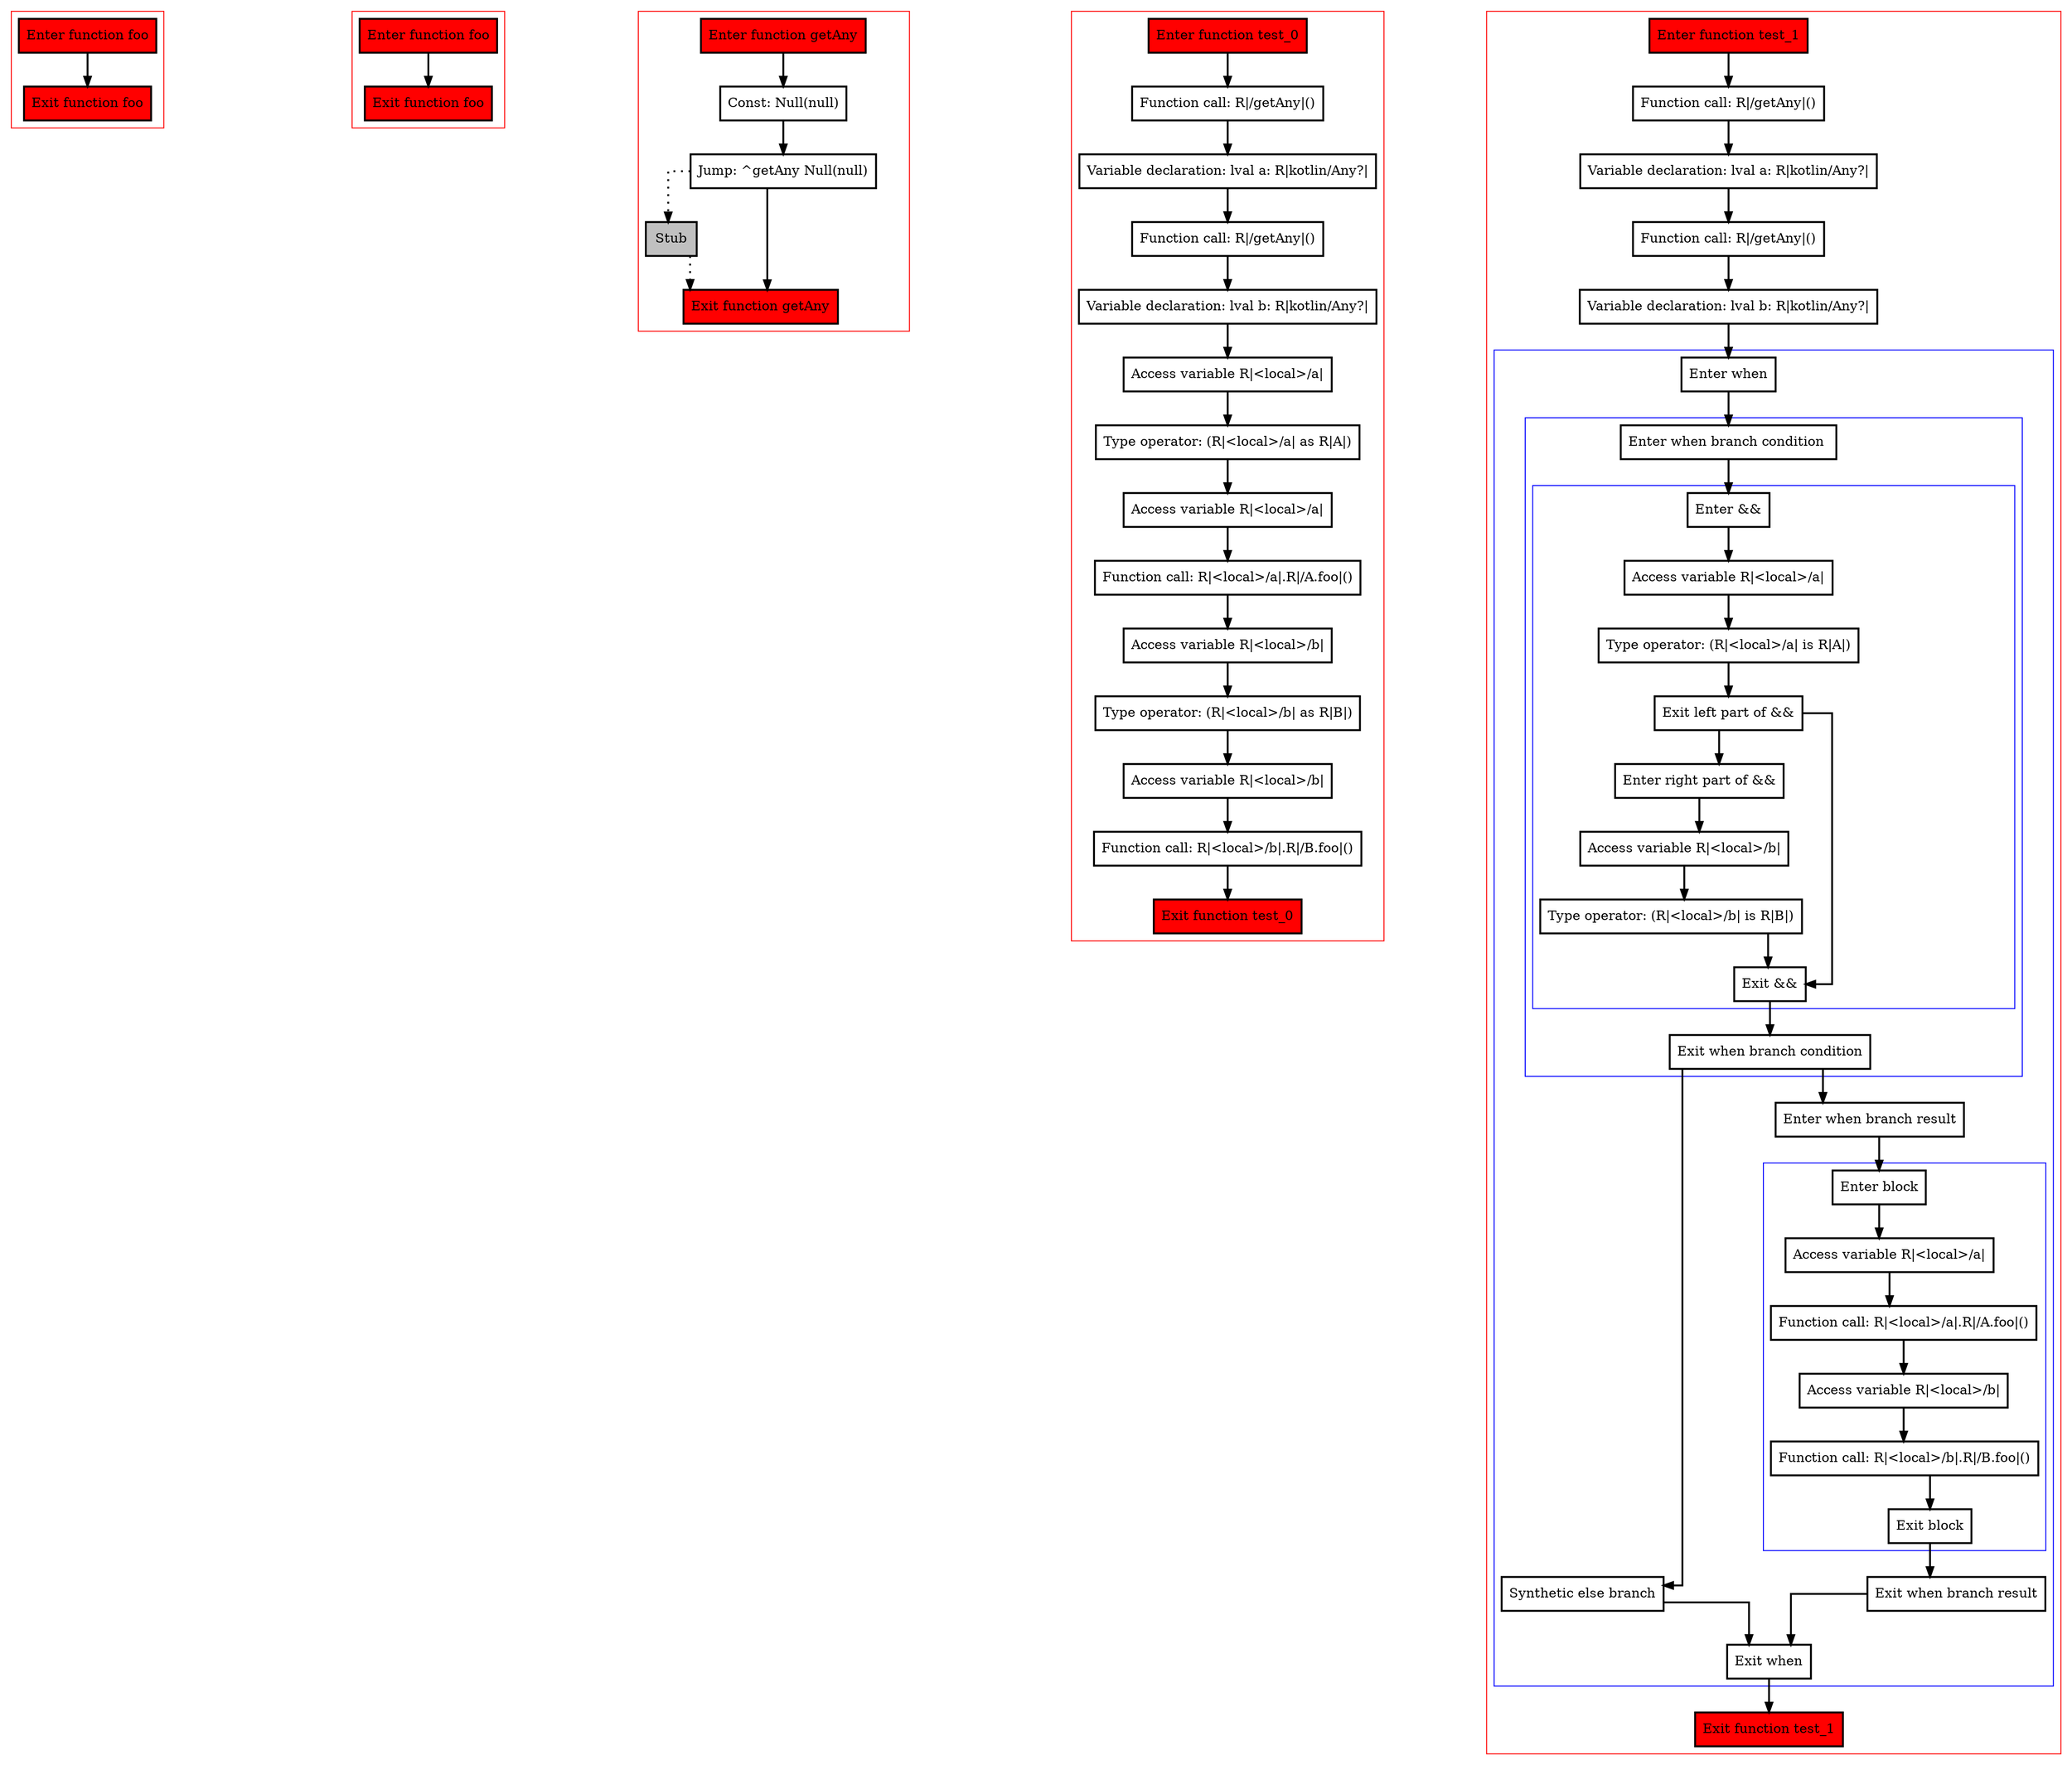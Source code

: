 digraph multipleCasts_kt {
    graph [splines=ortho nodesep=3]
    node [shape=box penwidth=2]
    edge [penwidth=2]

    subgraph cluster_0 {
        color=red
        0 [label="Enter function foo" style="filled" fillcolor=red];
        1 [label="Exit function foo" style="filled" fillcolor=red];
    }

    0 -> {1};

    subgraph cluster_1 {
        color=red
        2 [label="Enter function foo" style="filled" fillcolor=red];
        3 [label="Exit function foo" style="filled" fillcolor=red];
    }

    2 -> {3};

    subgraph cluster_2 {
        color=red
        4 [label="Enter function getAny" style="filled" fillcolor=red];
        5 [label="Const: Null(null)"];
        6 [label="Jump: ^getAny Null(null)"];
        7 [label="Stub" style="filled" fillcolor=gray];
        8 [label="Exit function getAny" style="filled" fillcolor=red];
    }

    4 -> {5};
    5 -> {6};
    6 -> {8};
    6 -> {7} [style=dotted];
    7 -> {8} [style=dotted];

    subgraph cluster_3 {
        color=red
        9 [label="Enter function test_0" style="filled" fillcolor=red];
        10 [label="Function call: R|/getAny|()"];
        11 [label="Variable declaration: lval a: R|kotlin/Any?|"];
        12 [label="Function call: R|/getAny|()"];
        13 [label="Variable declaration: lval b: R|kotlin/Any?|"];
        14 [label="Access variable R|<local>/a|"];
        15 [label="Type operator: (R|<local>/a| as R|A|)"];
        16 [label="Access variable R|<local>/a|"];
        17 [label="Function call: R|<local>/a|.R|/A.foo|()"];
        18 [label="Access variable R|<local>/b|"];
        19 [label="Type operator: (R|<local>/b| as R|B|)"];
        20 [label="Access variable R|<local>/b|"];
        21 [label="Function call: R|<local>/b|.R|/B.foo|()"];
        22 [label="Exit function test_0" style="filled" fillcolor=red];
    }

    9 -> {10};
    10 -> {11};
    11 -> {12};
    12 -> {13};
    13 -> {14};
    14 -> {15};
    15 -> {16};
    16 -> {17};
    17 -> {18};
    18 -> {19};
    19 -> {20};
    20 -> {21};
    21 -> {22};

    subgraph cluster_4 {
        color=red
        23 [label="Enter function test_1" style="filled" fillcolor=red];
        24 [label="Function call: R|/getAny|()"];
        25 [label="Variable declaration: lval a: R|kotlin/Any?|"];
        26 [label="Function call: R|/getAny|()"];
        27 [label="Variable declaration: lval b: R|kotlin/Any?|"];
        subgraph cluster_5 {
            color=blue
            28 [label="Enter when"];
            subgraph cluster_6 {
                color=blue
                29 [label="Enter when branch condition "];
                subgraph cluster_7 {
                    color=blue
                    30 [label="Enter &&"];
                    31 [label="Access variable R|<local>/a|"];
                    32 [label="Type operator: (R|<local>/a| is R|A|)"];
                    33 [label="Exit left part of &&"];
                    34 [label="Enter right part of &&"];
                    35 [label="Access variable R|<local>/b|"];
                    36 [label="Type operator: (R|<local>/b| is R|B|)"];
                    37 [label="Exit &&"];
                }
                38 [label="Exit when branch condition"];
            }
            39 [label="Synthetic else branch"];
            40 [label="Enter when branch result"];
            subgraph cluster_8 {
                color=blue
                41 [label="Enter block"];
                42 [label="Access variable R|<local>/a|"];
                43 [label="Function call: R|<local>/a|.R|/A.foo|()"];
                44 [label="Access variable R|<local>/b|"];
                45 [label="Function call: R|<local>/b|.R|/B.foo|()"];
                46 [label="Exit block"];
            }
            47 [label="Exit when branch result"];
            48 [label="Exit when"];
        }
        49 [label="Exit function test_1" style="filled" fillcolor=red];
    }

    23 -> {24};
    24 -> {25};
    25 -> {26};
    26 -> {27};
    27 -> {28};
    28 -> {29};
    29 -> {30};
    30 -> {31};
    31 -> {32};
    32 -> {33};
    33 -> {37 34};
    34 -> {35};
    35 -> {36};
    36 -> {37};
    37 -> {38};
    38 -> {40 39};
    39 -> {48};
    40 -> {41};
    41 -> {42};
    42 -> {43};
    43 -> {44};
    44 -> {45};
    45 -> {46};
    46 -> {47};
    47 -> {48};
    48 -> {49};

}
